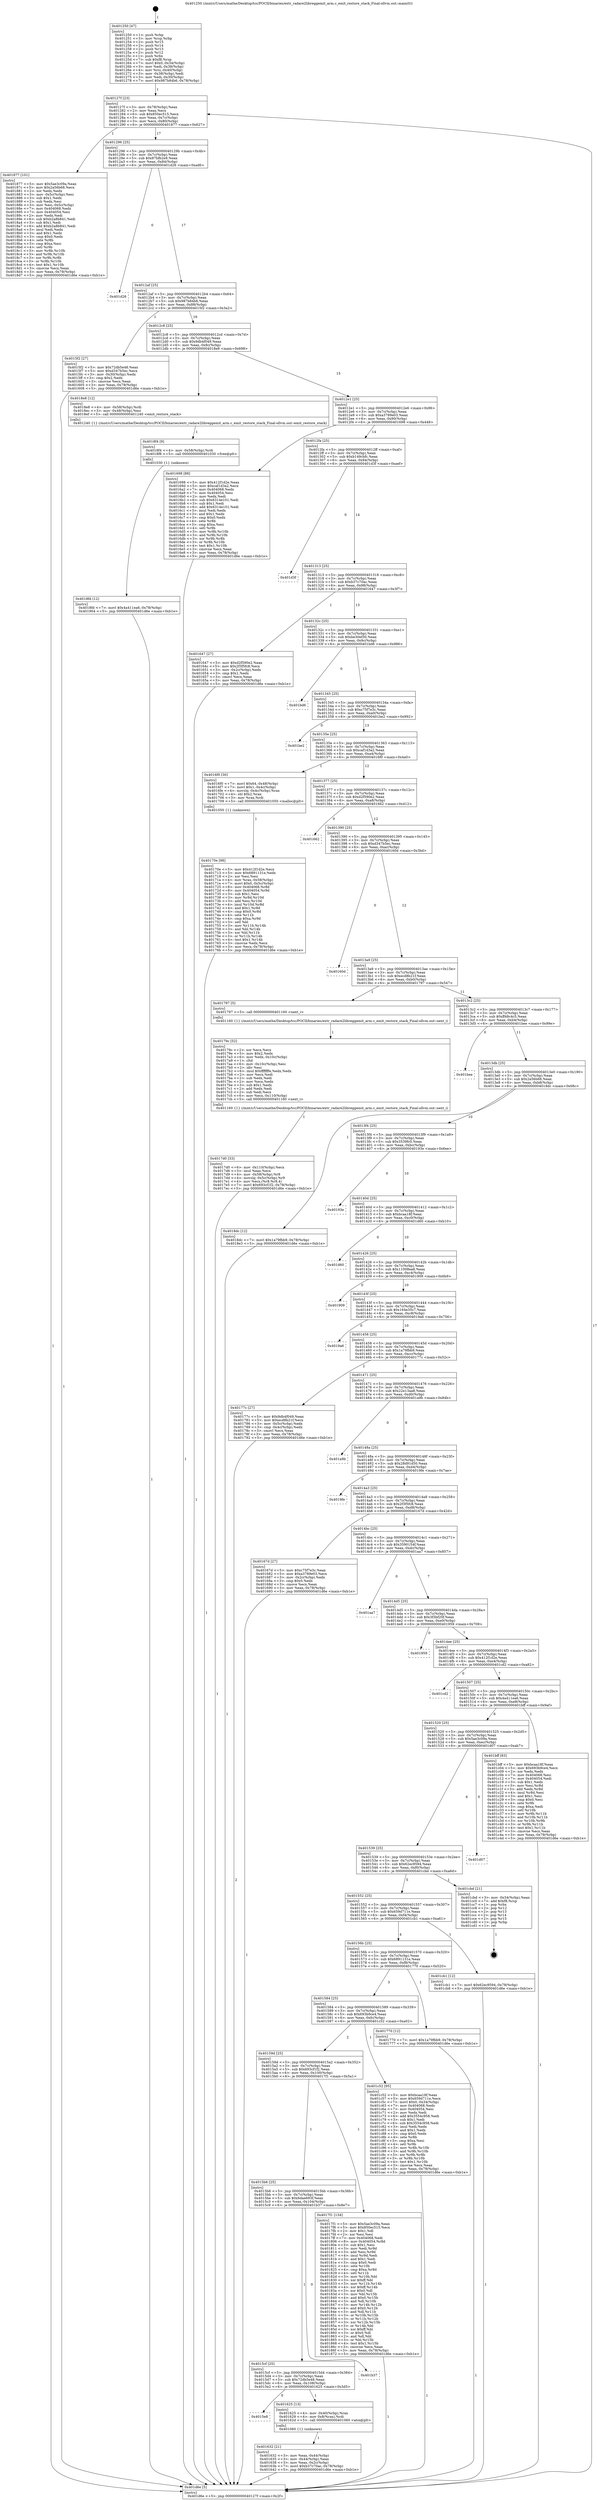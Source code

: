 digraph "0x401250" {
  label = "0x401250 (/mnt/c/Users/mathe/Desktop/tcc/POCII/binaries/extr_radare2libreggemit_arm.c_emit_restore_stack_Final-ollvm.out::main(0))"
  labelloc = "t"
  node[shape=record]

  Entry [label="",width=0.3,height=0.3,shape=circle,fillcolor=black,style=filled]
  "0x40127f" [label="{
     0x40127f [23]\l
     | [instrs]\l
     &nbsp;&nbsp;0x40127f \<+3\>: mov -0x78(%rbp),%eax\l
     &nbsp;&nbsp;0x401282 \<+2\>: mov %eax,%ecx\l
     &nbsp;&nbsp;0x401284 \<+6\>: sub $0x850ec515,%ecx\l
     &nbsp;&nbsp;0x40128a \<+3\>: mov %eax,-0x7c(%rbp)\l
     &nbsp;&nbsp;0x40128d \<+3\>: mov %ecx,-0x80(%rbp)\l
     &nbsp;&nbsp;0x401290 \<+6\>: je 0000000000401877 \<main+0x627\>\l
  }"]
  "0x401877" [label="{
     0x401877 [101]\l
     | [instrs]\l
     &nbsp;&nbsp;0x401877 \<+5\>: mov $0x5ae3c09a,%eax\l
     &nbsp;&nbsp;0x40187c \<+5\>: mov $0x2a56b68,%ecx\l
     &nbsp;&nbsp;0x401881 \<+2\>: xor %edx,%edx\l
     &nbsp;&nbsp;0x401883 \<+3\>: mov -0x5c(%rbp),%esi\l
     &nbsp;&nbsp;0x401886 \<+3\>: sub $0x1,%edx\l
     &nbsp;&nbsp;0x401889 \<+2\>: sub %edx,%esi\l
     &nbsp;&nbsp;0x40188b \<+3\>: mov %esi,-0x5c(%rbp)\l
     &nbsp;&nbsp;0x40188e \<+7\>: mov 0x404068,%edx\l
     &nbsp;&nbsp;0x401895 \<+7\>: mov 0x404054,%esi\l
     &nbsp;&nbsp;0x40189c \<+2\>: mov %edx,%edi\l
     &nbsp;&nbsp;0x40189e \<+6\>: sub $0xb2a8b841,%edi\l
     &nbsp;&nbsp;0x4018a4 \<+3\>: sub $0x1,%edi\l
     &nbsp;&nbsp;0x4018a7 \<+6\>: add $0xb2a8b841,%edi\l
     &nbsp;&nbsp;0x4018ad \<+3\>: imul %edi,%edx\l
     &nbsp;&nbsp;0x4018b0 \<+3\>: and $0x1,%edx\l
     &nbsp;&nbsp;0x4018b3 \<+3\>: cmp $0x0,%edx\l
     &nbsp;&nbsp;0x4018b6 \<+4\>: sete %r8b\l
     &nbsp;&nbsp;0x4018ba \<+3\>: cmp $0xa,%esi\l
     &nbsp;&nbsp;0x4018bd \<+4\>: setl %r9b\l
     &nbsp;&nbsp;0x4018c1 \<+3\>: mov %r8b,%r10b\l
     &nbsp;&nbsp;0x4018c4 \<+3\>: and %r9b,%r10b\l
     &nbsp;&nbsp;0x4018c7 \<+3\>: xor %r9b,%r8b\l
     &nbsp;&nbsp;0x4018ca \<+3\>: or %r8b,%r10b\l
     &nbsp;&nbsp;0x4018cd \<+4\>: test $0x1,%r10b\l
     &nbsp;&nbsp;0x4018d1 \<+3\>: cmovne %ecx,%eax\l
     &nbsp;&nbsp;0x4018d4 \<+3\>: mov %eax,-0x78(%rbp)\l
     &nbsp;&nbsp;0x4018d7 \<+5\>: jmp 0000000000401d6e \<main+0xb1e\>\l
  }"]
  "0x401296" [label="{
     0x401296 [25]\l
     | [instrs]\l
     &nbsp;&nbsp;0x401296 \<+5\>: jmp 000000000040129b \<main+0x4b\>\l
     &nbsp;&nbsp;0x40129b \<+3\>: mov -0x7c(%rbp),%eax\l
     &nbsp;&nbsp;0x40129e \<+5\>: sub $0x87bfb2e9,%eax\l
     &nbsp;&nbsp;0x4012a3 \<+6\>: mov %eax,-0x84(%rbp)\l
     &nbsp;&nbsp;0x4012a9 \<+6\>: je 0000000000401d26 \<main+0xad6\>\l
  }"]
  Exit [label="",width=0.3,height=0.3,shape=circle,fillcolor=black,style=filled,peripheries=2]
  "0x401d26" [label="{
     0x401d26\l
  }", style=dashed]
  "0x4012af" [label="{
     0x4012af [25]\l
     | [instrs]\l
     &nbsp;&nbsp;0x4012af \<+5\>: jmp 00000000004012b4 \<main+0x64\>\l
     &nbsp;&nbsp;0x4012b4 \<+3\>: mov -0x7c(%rbp),%eax\l
     &nbsp;&nbsp;0x4012b7 \<+5\>: sub $0x987b84b6,%eax\l
     &nbsp;&nbsp;0x4012bc \<+6\>: mov %eax,-0x88(%rbp)\l
     &nbsp;&nbsp;0x4012c2 \<+6\>: je 00000000004015f2 \<main+0x3a2\>\l
  }"]
  "0x4018fd" [label="{
     0x4018fd [12]\l
     | [instrs]\l
     &nbsp;&nbsp;0x4018fd \<+7\>: movl $0x4a411ea6,-0x78(%rbp)\l
     &nbsp;&nbsp;0x401904 \<+5\>: jmp 0000000000401d6e \<main+0xb1e\>\l
  }"]
  "0x4015f2" [label="{
     0x4015f2 [27]\l
     | [instrs]\l
     &nbsp;&nbsp;0x4015f2 \<+5\>: mov $0x72db5e48,%eax\l
     &nbsp;&nbsp;0x4015f7 \<+5\>: mov $0xd347b5ec,%ecx\l
     &nbsp;&nbsp;0x4015fc \<+3\>: mov -0x30(%rbp),%edx\l
     &nbsp;&nbsp;0x4015ff \<+3\>: cmp $0x2,%edx\l
     &nbsp;&nbsp;0x401602 \<+3\>: cmovne %ecx,%eax\l
     &nbsp;&nbsp;0x401605 \<+3\>: mov %eax,-0x78(%rbp)\l
     &nbsp;&nbsp;0x401608 \<+5\>: jmp 0000000000401d6e \<main+0xb1e\>\l
  }"]
  "0x4012c8" [label="{
     0x4012c8 [25]\l
     | [instrs]\l
     &nbsp;&nbsp;0x4012c8 \<+5\>: jmp 00000000004012cd \<main+0x7d\>\l
     &nbsp;&nbsp;0x4012cd \<+3\>: mov -0x7c(%rbp),%eax\l
     &nbsp;&nbsp;0x4012d0 \<+5\>: sub $0x9db4f049,%eax\l
     &nbsp;&nbsp;0x4012d5 \<+6\>: mov %eax,-0x8c(%rbp)\l
     &nbsp;&nbsp;0x4012db \<+6\>: je 00000000004018e8 \<main+0x698\>\l
  }"]
  "0x401d6e" [label="{
     0x401d6e [5]\l
     | [instrs]\l
     &nbsp;&nbsp;0x401d6e \<+5\>: jmp 000000000040127f \<main+0x2f\>\l
  }"]
  "0x401250" [label="{
     0x401250 [47]\l
     | [instrs]\l
     &nbsp;&nbsp;0x401250 \<+1\>: push %rbp\l
     &nbsp;&nbsp;0x401251 \<+3\>: mov %rsp,%rbp\l
     &nbsp;&nbsp;0x401254 \<+2\>: push %r15\l
     &nbsp;&nbsp;0x401256 \<+2\>: push %r14\l
     &nbsp;&nbsp;0x401258 \<+2\>: push %r13\l
     &nbsp;&nbsp;0x40125a \<+2\>: push %r12\l
     &nbsp;&nbsp;0x40125c \<+1\>: push %rbx\l
     &nbsp;&nbsp;0x40125d \<+7\>: sub $0xf8,%rsp\l
     &nbsp;&nbsp;0x401264 \<+7\>: movl $0x0,-0x34(%rbp)\l
     &nbsp;&nbsp;0x40126b \<+3\>: mov %edi,-0x38(%rbp)\l
     &nbsp;&nbsp;0x40126e \<+4\>: mov %rsi,-0x40(%rbp)\l
     &nbsp;&nbsp;0x401272 \<+3\>: mov -0x38(%rbp),%edi\l
     &nbsp;&nbsp;0x401275 \<+3\>: mov %edi,-0x30(%rbp)\l
     &nbsp;&nbsp;0x401278 \<+7\>: movl $0x987b84b6,-0x78(%rbp)\l
  }"]
  "0x4018f4" [label="{
     0x4018f4 [9]\l
     | [instrs]\l
     &nbsp;&nbsp;0x4018f4 \<+4\>: mov -0x58(%rbp),%rdi\l
     &nbsp;&nbsp;0x4018f8 \<+5\>: call 0000000000401030 \<free@plt\>\l
     | [calls]\l
     &nbsp;&nbsp;0x401030 \{1\} (unknown)\l
  }"]
  "0x4018e8" [label="{
     0x4018e8 [12]\l
     | [instrs]\l
     &nbsp;&nbsp;0x4018e8 \<+4\>: mov -0x58(%rbp),%rdi\l
     &nbsp;&nbsp;0x4018ec \<+3\>: mov -0x48(%rbp),%esi\l
     &nbsp;&nbsp;0x4018ef \<+5\>: call 0000000000401240 \<emit_restore_stack\>\l
     | [calls]\l
     &nbsp;&nbsp;0x401240 \{1\} (/mnt/c/Users/mathe/Desktop/tcc/POCII/binaries/extr_radare2libreggemit_arm.c_emit_restore_stack_Final-ollvm.out::emit_restore_stack)\l
  }"]
  "0x4012e1" [label="{
     0x4012e1 [25]\l
     | [instrs]\l
     &nbsp;&nbsp;0x4012e1 \<+5\>: jmp 00000000004012e6 \<main+0x96\>\l
     &nbsp;&nbsp;0x4012e6 \<+3\>: mov -0x7c(%rbp),%eax\l
     &nbsp;&nbsp;0x4012e9 \<+5\>: sub $0xa3789e03,%eax\l
     &nbsp;&nbsp;0x4012ee \<+6\>: mov %eax,-0x90(%rbp)\l
     &nbsp;&nbsp;0x4012f4 \<+6\>: je 0000000000401698 \<main+0x448\>\l
  }"]
  "0x4017d0" [label="{
     0x4017d0 [33]\l
     | [instrs]\l
     &nbsp;&nbsp;0x4017d0 \<+6\>: mov -0x110(%rbp),%ecx\l
     &nbsp;&nbsp;0x4017d6 \<+3\>: imul %eax,%ecx\l
     &nbsp;&nbsp;0x4017d9 \<+4\>: mov -0x58(%rbp),%r8\l
     &nbsp;&nbsp;0x4017dd \<+4\>: movslq -0x5c(%rbp),%r9\l
     &nbsp;&nbsp;0x4017e1 \<+4\>: mov %ecx,(%r8,%r9,4)\l
     &nbsp;&nbsp;0x4017e5 \<+7\>: movl $0x693cf1f2,-0x78(%rbp)\l
     &nbsp;&nbsp;0x4017ec \<+5\>: jmp 0000000000401d6e \<main+0xb1e\>\l
  }"]
  "0x401698" [label="{
     0x401698 [88]\l
     | [instrs]\l
     &nbsp;&nbsp;0x401698 \<+5\>: mov $0x412f1d2e,%eax\l
     &nbsp;&nbsp;0x40169d \<+5\>: mov $0xcaf1d3a2,%ecx\l
     &nbsp;&nbsp;0x4016a2 \<+7\>: mov 0x404068,%edx\l
     &nbsp;&nbsp;0x4016a9 \<+7\>: mov 0x404054,%esi\l
     &nbsp;&nbsp;0x4016b0 \<+2\>: mov %edx,%edi\l
     &nbsp;&nbsp;0x4016b2 \<+6\>: sub $0x6314e101,%edi\l
     &nbsp;&nbsp;0x4016b8 \<+3\>: sub $0x1,%edi\l
     &nbsp;&nbsp;0x4016bb \<+6\>: add $0x6314e101,%edi\l
     &nbsp;&nbsp;0x4016c1 \<+3\>: imul %edi,%edx\l
     &nbsp;&nbsp;0x4016c4 \<+3\>: and $0x1,%edx\l
     &nbsp;&nbsp;0x4016c7 \<+3\>: cmp $0x0,%edx\l
     &nbsp;&nbsp;0x4016ca \<+4\>: sete %r8b\l
     &nbsp;&nbsp;0x4016ce \<+3\>: cmp $0xa,%esi\l
     &nbsp;&nbsp;0x4016d1 \<+4\>: setl %r9b\l
     &nbsp;&nbsp;0x4016d5 \<+3\>: mov %r8b,%r10b\l
     &nbsp;&nbsp;0x4016d8 \<+3\>: and %r9b,%r10b\l
     &nbsp;&nbsp;0x4016db \<+3\>: xor %r9b,%r8b\l
     &nbsp;&nbsp;0x4016de \<+3\>: or %r8b,%r10b\l
     &nbsp;&nbsp;0x4016e1 \<+4\>: test $0x1,%r10b\l
     &nbsp;&nbsp;0x4016e5 \<+3\>: cmovne %ecx,%eax\l
     &nbsp;&nbsp;0x4016e8 \<+3\>: mov %eax,-0x78(%rbp)\l
     &nbsp;&nbsp;0x4016eb \<+5\>: jmp 0000000000401d6e \<main+0xb1e\>\l
  }"]
  "0x4012fa" [label="{
     0x4012fa [25]\l
     | [instrs]\l
     &nbsp;&nbsp;0x4012fa \<+5\>: jmp 00000000004012ff \<main+0xaf\>\l
     &nbsp;&nbsp;0x4012ff \<+3\>: mov -0x7c(%rbp),%eax\l
     &nbsp;&nbsp;0x401302 \<+5\>: sub $0xb149cbfc,%eax\l
     &nbsp;&nbsp;0x401307 \<+6\>: mov %eax,-0x94(%rbp)\l
     &nbsp;&nbsp;0x40130d \<+6\>: je 0000000000401d3f \<main+0xaef\>\l
  }"]
  "0x40179c" [label="{
     0x40179c [52]\l
     | [instrs]\l
     &nbsp;&nbsp;0x40179c \<+2\>: xor %ecx,%ecx\l
     &nbsp;&nbsp;0x40179e \<+5\>: mov $0x2,%edx\l
     &nbsp;&nbsp;0x4017a3 \<+6\>: mov %edx,-0x10c(%rbp)\l
     &nbsp;&nbsp;0x4017a9 \<+1\>: cltd\l
     &nbsp;&nbsp;0x4017aa \<+6\>: mov -0x10c(%rbp),%esi\l
     &nbsp;&nbsp;0x4017b0 \<+2\>: idiv %esi\l
     &nbsp;&nbsp;0x4017b2 \<+6\>: imul $0xfffffffe,%edx,%edx\l
     &nbsp;&nbsp;0x4017b8 \<+2\>: mov %ecx,%edi\l
     &nbsp;&nbsp;0x4017ba \<+2\>: sub %edx,%edi\l
     &nbsp;&nbsp;0x4017bc \<+2\>: mov %ecx,%edx\l
     &nbsp;&nbsp;0x4017be \<+3\>: sub $0x1,%edx\l
     &nbsp;&nbsp;0x4017c1 \<+2\>: add %edx,%edi\l
     &nbsp;&nbsp;0x4017c3 \<+2\>: sub %edi,%ecx\l
     &nbsp;&nbsp;0x4017c5 \<+6\>: mov %ecx,-0x110(%rbp)\l
     &nbsp;&nbsp;0x4017cb \<+5\>: call 0000000000401160 \<next_i\>\l
     | [calls]\l
     &nbsp;&nbsp;0x401160 \{1\} (/mnt/c/Users/mathe/Desktop/tcc/POCII/binaries/extr_radare2libreggemit_arm.c_emit_restore_stack_Final-ollvm.out::next_i)\l
  }"]
  "0x401d3f" [label="{
     0x401d3f\l
  }", style=dashed]
  "0x401313" [label="{
     0x401313 [25]\l
     | [instrs]\l
     &nbsp;&nbsp;0x401313 \<+5\>: jmp 0000000000401318 \<main+0xc8\>\l
     &nbsp;&nbsp;0x401318 \<+3\>: mov -0x7c(%rbp),%eax\l
     &nbsp;&nbsp;0x40131b \<+5\>: sub $0xb37c70ac,%eax\l
     &nbsp;&nbsp;0x401320 \<+6\>: mov %eax,-0x98(%rbp)\l
     &nbsp;&nbsp;0x401326 \<+6\>: je 0000000000401647 \<main+0x3f7\>\l
  }"]
  "0x40170e" [label="{
     0x40170e [98]\l
     | [instrs]\l
     &nbsp;&nbsp;0x40170e \<+5\>: mov $0x412f1d2e,%ecx\l
     &nbsp;&nbsp;0x401713 \<+5\>: mov $0x6891131e,%edx\l
     &nbsp;&nbsp;0x401718 \<+2\>: xor %esi,%esi\l
     &nbsp;&nbsp;0x40171a \<+4\>: mov %rax,-0x58(%rbp)\l
     &nbsp;&nbsp;0x40171e \<+7\>: movl $0x0,-0x5c(%rbp)\l
     &nbsp;&nbsp;0x401725 \<+8\>: mov 0x404068,%r8d\l
     &nbsp;&nbsp;0x40172d \<+8\>: mov 0x404054,%r9d\l
     &nbsp;&nbsp;0x401735 \<+3\>: sub $0x1,%esi\l
     &nbsp;&nbsp;0x401738 \<+3\>: mov %r8d,%r10d\l
     &nbsp;&nbsp;0x40173b \<+3\>: add %esi,%r10d\l
     &nbsp;&nbsp;0x40173e \<+4\>: imul %r10d,%r8d\l
     &nbsp;&nbsp;0x401742 \<+4\>: and $0x1,%r8d\l
     &nbsp;&nbsp;0x401746 \<+4\>: cmp $0x0,%r8d\l
     &nbsp;&nbsp;0x40174a \<+4\>: sete %r11b\l
     &nbsp;&nbsp;0x40174e \<+4\>: cmp $0xa,%r9d\l
     &nbsp;&nbsp;0x401752 \<+3\>: setl %bl\l
     &nbsp;&nbsp;0x401755 \<+3\>: mov %r11b,%r14b\l
     &nbsp;&nbsp;0x401758 \<+3\>: and %bl,%r14b\l
     &nbsp;&nbsp;0x40175b \<+3\>: xor %bl,%r11b\l
     &nbsp;&nbsp;0x40175e \<+3\>: or %r11b,%r14b\l
     &nbsp;&nbsp;0x401761 \<+4\>: test $0x1,%r14b\l
     &nbsp;&nbsp;0x401765 \<+3\>: cmovne %edx,%ecx\l
     &nbsp;&nbsp;0x401768 \<+3\>: mov %ecx,-0x78(%rbp)\l
     &nbsp;&nbsp;0x40176b \<+5\>: jmp 0000000000401d6e \<main+0xb1e\>\l
  }"]
  "0x401647" [label="{
     0x401647 [27]\l
     | [instrs]\l
     &nbsp;&nbsp;0x401647 \<+5\>: mov $0xd2f590e2,%eax\l
     &nbsp;&nbsp;0x40164c \<+5\>: mov $0x2f3f5fc8,%ecx\l
     &nbsp;&nbsp;0x401651 \<+3\>: mov -0x2c(%rbp),%edx\l
     &nbsp;&nbsp;0x401654 \<+3\>: cmp $0x1,%edx\l
     &nbsp;&nbsp;0x401657 \<+3\>: cmovl %ecx,%eax\l
     &nbsp;&nbsp;0x40165a \<+3\>: mov %eax,-0x78(%rbp)\l
     &nbsp;&nbsp;0x40165d \<+5\>: jmp 0000000000401d6e \<main+0xb1e\>\l
  }"]
  "0x40132c" [label="{
     0x40132c [25]\l
     | [instrs]\l
     &nbsp;&nbsp;0x40132c \<+5\>: jmp 0000000000401331 \<main+0xe1\>\l
     &nbsp;&nbsp;0x401331 \<+3\>: mov -0x7c(%rbp),%eax\l
     &nbsp;&nbsp;0x401334 \<+5\>: sub $0xbe30ef30,%eax\l
     &nbsp;&nbsp;0x401339 \<+6\>: mov %eax,-0x9c(%rbp)\l
     &nbsp;&nbsp;0x40133f \<+6\>: je 0000000000401bd6 \<main+0x986\>\l
  }"]
  "0x401632" [label="{
     0x401632 [21]\l
     | [instrs]\l
     &nbsp;&nbsp;0x401632 \<+3\>: mov %eax,-0x44(%rbp)\l
     &nbsp;&nbsp;0x401635 \<+3\>: mov -0x44(%rbp),%eax\l
     &nbsp;&nbsp;0x401638 \<+3\>: mov %eax,-0x2c(%rbp)\l
     &nbsp;&nbsp;0x40163b \<+7\>: movl $0xb37c70ac,-0x78(%rbp)\l
     &nbsp;&nbsp;0x401642 \<+5\>: jmp 0000000000401d6e \<main+0xb1e\>\l
  }"]
  "0x401bd6" [label="{
     0x401bd6\l
  }", style=dashed]
  "0x401345" [label="{
     0x401345 [25]\l
     | [instrs]\l
     &nbsp;&nbsp;0x401345 \<+5\>: jmp 000000000040134a \<main+0xfa\>\l
     &nbsp;&nbsp;0x40134a \<+3\>: mov -0x7c(%rbp),%eax\l
     &nbsp;&nbsp;0x40134d \<+5\>: sub $0xc75f7e3c,%eax\l
     &nbsp;&nbsp;0x401352 \<+6\>: mov %eax,-0xa0(%rbp)\l
     &nbsp;&nbsp;0x401358 \<+6\>: je 0000000000401be2 \<main+0x992\>\l
  }"]
  "0x4015e8" [label="{
     0x4015e8\l
  }", style=dashed]
  "0x401be2" [label="{
     0x401be2\l
  }", style=dashed]
  "0x40135e" [label="{
     0x40135e [25]\l
     | [instrs]\l
     &nbsp;&nbsp;0x40135e \<+5\>: jmp 0000000000401363 \<main+0x113\>\l
     &nbsp;&nbsp;0x401363 \<+3\>: mov -0x7c(%rbp),%eax\l
     &nbsp;&nbsp;0x401366 \<+5\>: sub $0xcaf1d3a2,%eax\l
     &nbsp;&nbsp;0x40136b \<+6\>: mov %eax,-0xa4(%rbp)\l
     &nbsp;&nbsp;0x401371 \<+6\>: je 00000000004016f0 \<main+0x4a0\>\l
  }"]
  "0x401625" [label="{
     0x401625 [13]\l
     | [instrs]\l
     &nbsp;&nbsp;0x401625 \<+4\>: mov -0x40(%rbp),%rax\l
     &nbsp;&nbsp;0x401629 \<+4\>: mov 0x8(%rax),%rdi\l
     &nbsp;&nbsp;0x40162d \<+5\>: call 0000000000401060 \<atoi@plt\>\l
     | [calls]\l
     &nbsp;&nbsp;0x401060 \{1\} (unknown)\l
  }"]
  "0x4016f0" [label="{
     0x4016f0 [30]\l
     | [instrs]\l
     &nbsp;&nbsp;0x4016f0 \<+7\>: movl $0x64,-0x48(%rbp)\l
     &nbsp;&nbsp;0x4016f7 \<+7\>: movl $0x1,-0x4c(%rbp)\l
     &nbsp;&nbsp;0x4016fe \<+4\>: movslq -0x4c(%rbp),%rax\l
     &nbsp;&nbsp;0x401702 \<+4\>: shl $0x2,%rax\l
     &nbsp;&nbsp;0x401706 \<+3\>: mov %rax,%rdi\l
     &nbsp;&nbsp;0x401709 \<+5\>: call 0000000000401050 \<malloc@plt\>\l
     | [calls]\l
     &nbsp;&nbsp;0x401050 \{1\} (unknown)\l
  }"]
  "0x401377" [label="{
     0x401377 [25]\l
     | [instrs]\l
     &nbsp;&nbsp;0x401377 \<+5\>: jmp 000000000040137c \<main+0x12c\>\l
     &nbsp;&nbsp;0x40137c \<+3\>: mov -0x7c(%rbp),%eax\l
     &nbsp;&nbsp;0x40137f \<+5\>: sub $0xd2f590e2,%eax\l
     &nbsp;&nbsp;0x401384 \<+6\>: mov %eax,-0xa8(%rbp)\l
     &nbsp;&nbsp;0x40138a \<+6\>: je 0000000000401662 \<main+0x412\>\l
  }"]
  "0x4015cf" [label="{
     0x4015cf [25]\l
     | [instrs]\l
     &nbsp;&nbsp;0x4015cf \<+5\>: jmp 00000000004015d4 \<main+0x384\>\l
     &nbsp;&nbsp;0x4015d4 \<+3\>: mov -0x7c(%rbp),%eax\l
     &nbsp;&nbsp;0x4015d7 \<+5\>: sub $0x72db5e48,%eax\l
     &nbsp;&nbsp;0x4015dc \<+6\>: mov %eax,-0x108(%rbp)\l
     &nbsp;&nbsp;0x4015e2 \<+6\>: je 0000000000401625 \<main+0x3d5\>\l
  }"]
  "0x401662" [label="{
     0x401662\l
  }", style=dashed]
  "0x401390" [label="{
     0x401390 [25]\l
     | [instrs]\l
     &nbsp;&nbsp;0x401390 \<+5\>: jmp 0000000000401395 \<main+0x145\>\l
     &nbsp;&nbsp;0x401395 \<+3\>: mov -0x7c(%rbp),%eax\l
     &nbsp;&nbsp;0x401398 \<+5\>: sub $0xd347b5ec,%eax\l
     &nbsp;&nbsp;0x40139d \<+6\>: mov %eax,-0xac(%rbp)\l
     &nbsp;&nbsp;0x4013a3 \<+6\>: je 000000000040160d \<main+0x3bd\>\l
  }"]
  "0x401b37" [label="{
     0x401b37\l
  }", style=dashed]
  "0x40160d" [label="{
     0x40160d\l
  }", style=dashed]
  "0x4013a9" [label="{
     0x4013a9 [25]\l
     | [instrs]\l
     &nbsp;&nbsp;0x4013a9 \<+5\>: jmp 00000000004013ae \<main+0x15e\>\l
     &nbsp;&nbsp;0x4013ae \<+3\>: mov -0x7c(%rbp),%eax\l
     &nbsp;&nbsp;0x4013b1 \<+5\>: sub $0xecd8b21f,%eax\l
     &nbsp;&nbsp;0x4013b6 \<+6\>: mov %eax,-0xb0(%rbp)\l
     &nbsp;&nbsp;0x4013bc \<+6\>: je 0000000000401797 \<main+0x547\>\l
  }"]
  "0x4015b6" [label="{
     0x4015b6 [25]\l
     | [instrs]\l
     &nbsp;&nbsp;0x4015b6 \<+5\>: jmp 00000000004015bb \<main+0x36b\>\l
     &nbsp;&nbsp;0x4015bb \<+3\>: mov -0x7c(%rbp),%eax\l
     &nbsp;&nbsp;0x4015be \<+5\>: sub $0x6dae693f,%eax\l
     &nbsp;&nbsp;0x4015c3 \<+6\>: mov %eax,-0x104(%rbp)\l
     &nbsp;&nbsp;0x4015c9 \<+6\>: je 0000000000401b37 \<main+0x8e7\>\l
  }"]
  "0x401797" [label="{
     0x401797 [5]\l
     | [instrs]\l
     &nbsp;&nbsp;0x401797 \<+5\>: call 0000000000401160 \<next_i\>\l
     | [calls]\l
     &nbsp;&nbsp;0x401160 \{1\} (/mnt/c/Users/mathe/Desktop/tcc/POCII/binaries/extr_radare2libreggemit_arm.c_emit_restore_stack_Final-ollvm.out::next_i)\l
  }"]
  "0x4013c2" [label="{
     0x4013c2 [25]\l
     | [instrs]\l
     &nbsp;&nbsp;0x4013c2 \<+5\>: jmp 00000000004013c7 \<main+0x177\>\l
     &nbsp;&nbsp;0x4013c7 \<+3\>: mov -0x7c(%rbp),%eax\l
     &nbsp;&nbsp;0x4013ca \<+5\>: sub $0xff48c4c5,%eax\l
     &nbsp;&nbsp;0x4013cf \<+6\>: mov %eax,-0xb4(%rbp)\l
     &nbsp;&nbsp;0x4013d5 \<+6\>: je 0000000000401bee \<main+0x99e\>\l
  }"]
  "0x4017f1" [label="{
     0x4017f1 [134]\l
     | [instrs]\l
     &nbsp;&nbsp;0x4017f1 \<+5\>: mov $0x5ae3c09a,%eax\l
     &nbsp;&nbsp;0x4017f6 \<+5\>: mov $0x850ec515,%ecx\l
     &nbsp;&nbsp;0x4017fb \<+2\>: mov $0x1,%dl\l
     &nbsp;&nbsp;0x4017fd \<+2\>: xor %esi,%esi\l
     &nbsp;&nbsp;0x4017ff \<+7\>: mov 0x404068,%edi\l
     &nbsp;&nbsp;0x401806 \<+8\>: mov 0x404054,%r8d\l
     &nbsp;&nbsp;0x40180e \<+3\>: sub $0x1,%esi\l
     &nbsp;&nbsp;0x401811 \<+3\>: mov %edi,%r9d\l
     &nbsp;&nbsp;0x401814 \<+3\>: add %esi,%r9d\l
     &nbsp;&nbsp;0x401817 \<+4\>: imul %r9d,%edi\l
     &nbsp;&nbsp;0x40181b \<+3\>: and $0x1,%edi\l
     &nbsp;&nbsp;0x40181e \<+3\>: cmp $0x0,%edi\l
     &nbsp;&nbsp;0x401821 \<+4\>: sete %r10b\l
     &nbsp;&nbsp;0x401825 \<+4\>: cmp $0xa,%r8d\l
     &nbsp;&nbsp;0x401829 \<+4\>: setl %r11b\l
     &nbsp;&nbsp;0x40182d \<+3\>: mov %r10b,%bl\l
     &nbsp;&nbsp;0x401830 \<+3\>: xor $0xff,%bl\l
     &nbsp;&nbsp;0x401833 \<+3\>: mov %r11b,%r14b\l
     &nbsp;&nbsp;0x401836 \<+4\>: xor $0xff,%r14b\l
     &nbsp;&nbsp;0x40183a \<+3\>: xor $0x0,%dl\l
     &nbsp;&nbsp;0x40183d \<+3\>: mov %bl,%r15b\l
     &nbsp;&nbsp;0x401840 \<+4\>: and $0x0,%r15b\l
     &nbsp;&nbsp;0x401844 \<+3\>: and %dl,%r10b\l
     &nbsp;&nbsp;0x401847 \<+3\>: mov %r14b,%r12b\l
     &nbsp;&nbsp;0x40184a \<+4\>: and $0x0,%r12b\l
     &nbsp;&nbsp;0x40184e \<+3\>: and %dl,%r11b\l
     &nbsp;&nbsp;0x401851 \<+3\>: or %r10b,%r15b\l
     &nbsp;&nbsp;0x401854 \<+3\>: or %r11b,%r12b\l
     &nbsp;&nbsp;0x401857 \<+3\>: xor %r12b,%r15b\l
     &nbsp;&nbsp;0x40185a \<+3\>: or %r14b,%bl\l
     &nbsp;&nbsp;0x40185d \<+3\>: xor $0xff,%bl\l
     &nbsp;&nbsp;0x401860 \<+3\>: or $0x0,%dl\l
     &nbsp;&nbsp;0x401863 \<+2\>: and %dl,%bl\l
     &nbsp;&nbsp;0x401865 \<+3\>: or %bl,%r15b\l
     &nbsp;&nbsp;0x401868 \<+4\>: test $0x1,%r15b\l
     &nbsp;&nbsp;0x40186c \<+3\>: cmovne %ecx,%eax\l
     &nbsp;&nbsp;0x40186f \<+3\>: mov %eax,-0x78(%rbp)\l
     &nbsp;&nbsp;0x401872 \<+5\>: jmp 0000000000401d6e \<main+0xb1e\>\l
  }"]
  "0x401bee" [label="{
     0x401bee\l
  }", style=dashed]
  "0x4013db" [label="{
     0x4013db [25]\l
     | [instrs]\l
     &nbsp;&nbsp;0x4013db \<+5\>: jmp 00000000004013e0 \<main+0x190\>\l
     &nbsp;&nbsp;0x4013e0 \<+3\>: mov -0x7c(%rbp),%eax\l
     &nbsp;&nbsp;0x4013e3 \<+5\>: sub $0x2a56b68,%eax\l
     &nbsp;&nbsp;0x4013e8 \<+6\>: mov %eax,-0xb8(%rbp)\l
     &nbsp;&nbsp;0x4013ee \<+6\>: je 00000000004018dc \<main+0x68c\>\l
  }"]
  "0x40159d" [label="{
     0x40159d [25]\l
     | [instrs]\l
     &nbsp;&nbsp;0x40159d \<+5\>: jmp 00000000004015a2 \<main+0x352\>\l
     &nbsp;&nbsp;0x4015a2 \<+3\>: mov -0x7c(%rbp),%eax\l
     &nbsp;&nbsp;0x4015a5 \<+5\>: sub $0x693cf1f2,%eax\l
     &nbsp;&nbsp;0x4015aa \<+6\>: mov %eax,-0x100(%rbp)\l
     &nbsp;&nbsp;0x4015b0 \<+6\>: je 00000000004017f1 \<main+0x5a1\>\l
  }"]
  "0x4018dc" [label="{
     0x4018dc [12]\l
     | [instrs]\l
     &nbsp;&nbsp;0x4018dc \<+7\>: movl $0x1a79fbb9,-0x78(%rbp)\l
     &nbsp;&nbsp;0x4018e3 \<+5\>: jmp 0000000000401d6e \<main+0xb1e\>\l
  }"]
  "0x4013f4" [label="{
     0x4013f4 [25]\l
     | [instrs]\l
     &nbsp;&nbsp;0x4013f4 \<+5\>: jmp 00000000004013f9 \<main+0x1a9\>\l
     &nbsp;&nbsp;0x4013f9 \<+3\>: mov -0x7c(%rbp),%eax\l
     &nbsp;&nbsp;0x4013fc \<+5\>: sub $0x3539fc0,%eax\l
     &nbsp;&nbsp;0x401401 \<+6\>: mov %eax,-0xbc(%rbp)\l
     &nbsp;&nbsp;0x401407 \<+6\>: je 000000000040193e \<main+0x6ee\>\l
  }"]
  "0x401c52" [label="{
     0x401c52 [95]\l
     | [instrs]\l
     &nbsp;&nbsp;0x401c52 \<+5\>: mov $0xbcaa18f,%eax\l
     &nbsp;&nbsp;0x401c57 \<+5\>: mov $0x659d711e,%ecx\l
     &nbsp;&nbsp;0x401c5c \<+7\>: movl $0x0,-0x34(%rbp)\l
     &nbsp;&nbsp;0x401c63 \<+7\>: mov 0x404068,%edx\l
     &nbsp;&nbsp;0x401c6a \<+7\>: mov 0x404054,%esi\l
     &nbsp;&nbsp;0x401c71 \<+2\>: mov %edx,%edi\l
     &nbsp;&nbsp;0x401c73 \<+6\>: add $0x3554c958,%edi\l
     &nbsp;&nbsp;0x401c79 \<+3\>: sub $0x1,%edi\l
     &nbsp;&nbsp;0x401c7c \<+6\>: sub $0x3554c958,%edi\l
     &nbsp;&nbsp;0x401c82 \<+3\>: imul %edi,%edx\l
     &nbsp;&nbsp;0x401c85 \<+3\>: and $0x1,%edx\l
     &nbsp;&nbsp;0x401c88 \<+3\>: cmp $0x0,%edx\l
     &nbsp;&nbsp;0x401c8b \<+4\>: sete %r8b\l
     &nbsp;&nbsp;0x401c8f \<+3\>: cmp $0xa,%esi\l
     &nbsp;&nbsp;0x401c92 \<+4\>: setl %r9b\l
     &nbsp;&nbsp;0x401c96 \<+3\>: mov %r8b,%r10b\l
     &nbsp;&nbsp;0x401c99 \<+3\>: and %r9b,%r10b\l
     &nbsp;&nbsp;0x401c9c \<+3\>: xor %r9b,%r8b\l
     &nbsp;&nbsp;0x401c9f \<+3\>: or %r8b,%r10b\l
     &nbsp;&nbsp;0x401ca2 \<+4\>: test $0x1,%r10b\l
     &nbsp;&nbsp;0x401ca6 \<+3\>: cmovne %ecx,%eax\l
     &nbsp;&nbsp;0x401ca9 \<+3\>: mov %eax,-0x78(%rbp)\l
     &nbsp;&nbsp;0x401cac \<+5\>: jmp 0000000000401d6e \<main+0xb1e\>\l
  }"]
  "0x40193e" [label="{
     0x40193e\l
  }", style=dashed]
  "0x40140d" [label="{
     0x40140d [25]\l
     | [instrs]\l
     &nbsp;&nbsp;0x40140d \<+5\>: jmp 0000000000401412 \<main+0x1c2\>\l
     &nbsp;&nbsp;0x401412 \<+3\>: mov -0x7c(%rbp),%eax\l
     &nbsp;&nbsp;0x401415 \<+5\>: sub $0xbcaa18f,%eax\l
     &nbsp;&nbsp;0x40141a \<+6\>: mov %eax,-0xc0(%rbp)\l
     &nbsp;&nbsp;0x401420 \<+6\>: je 0000000000401d60 \<main+0xb10\>\l
  }"]
  "0x401584" [label="{
     0x401584 [25]\l
     | [instrs]\l
     &nbsp;&nbsp;0x401584 \<+5\>: jmp 0000000000401589 \<main+0x339\>\l
     &nbsp;&nbsp;0x401589 \<+3\>: mov -0x7c(%rbp),%eax\l
     &nbsp;&nbsp;0x40158c \<+5\>: sub $0x693b9ce4,%eax\l
     &nbsp;&nbsp;0x401591 \<+6\>: mov %eax,-0xfc(%rbp)\l
     &nbsp;&nbsp;0x401597 \<+6\>: je 0000000000401c52 \<main+0xa02\>\l
  }"]
  "0x401d60" [label="{
     0x401d60\l
  }", style=dashed]
  "0x401426" [label="{
     0x401426 [25]\l
     | [instrs]\l
     &nbsp;&nbsp;0x401426 \<+5\>: jmp 000000000040142b \<main+0x1db\>\l
     &nbsp;&nbsp;0x40142b \<+3\>: mov -0x7c(%rbp),%eax\l
     &nbsp;&nbsp;0x40142e \<+5\>: sub $0x11008ea8,%eax\l
     &nbsp;&nbsp;0x401433 \<+6\>: mov %eax,-0xc4(%rbp)\l
     &nbsp;&nbsp;0x401439 \<+6\>: je 0000000000401909 \<main+0x6b9\>\l
  }"]
  "0x401770" [label="{
     0x401770 [12]\l
     | [instrs]\l
     &nbsp;&nbsp;0x401770 \<+7\>: movl $0x1a79fbb9,-0x78(%rbp)\l
     &nbsp;&nbsp;0x401777 \<+5\>: jmp 0000000000401d6e \<main+0xb1e\>\l
  }"]
  "0x401909" [label="{
     0x401909\l
  }", style=dashed]
  "0x40143f" [label="{
     0x40143f [25]\l
     | [instrs]\l
     &nbsp;&nbsp;0x40143f \<+5\>: jmp 0000000000401444 \<main+0x1f4\>\l
     &nbsp;&nbsp;0x401444 \<+3\>: mov -0x7c(%rbp),%eax\l
     &nbsp;&nbsp;0x401447 \<+5\>: sub $0x164e35c7,%eax\l
     &nbsp;&nbsp;0x40144c \<+6\>: mov %eax,-0xc8(%rbp)\l
     &nbsp;&nbsp;0x401452 \<+6\>: je 00000000004019a6 \<main+0x756\>\l
  }"]
  "0x40156b" [label="{
     0x40156b [25]\l
     | [instrs]\l
     &nbsp;&nbsp;0x40156b \<+5\>: jmp 0000000000401570 \<main+0x320\>\l
     &nbsp;&nbsp;0x401570 \<+3\>: mov -0x7c(%rbp),%eax\l
     &nbsp;&nbsp;0x401573 \<+5\>: sub $0x6891131e,%eax\l
     &nbsp;&nbsp;0x401578 \<+6\>: mov %eax,-0xf8(%rbp)\l
     &nbsp;&nbsp;0x40157e \<+6\>: je 0000000000401770 \<main+0x520\>\l
  }"]
  "0x4019a6" [label="{
     0x4019a6\l
  }", style=dashed]
  "0x401458" [label="{
     0x401458 [25]\l
     | [instrs]\l
     &nbsp;&nbsp;0x401458 \<+5\>: jmp 000000000040145d \<main+0x20d\>\l
     &nbsp;&nbsp;0x40145d \<+3\>: mov -0x7c(%rbp),%eax\l
     &nbsp;&nbsp;0x401460 \<+5\>: sub $0x1a79fbb9,%eax\l
     &nbsp;&nbsp;0x401465 \<+6\>: mov %eax,-0xcc(%rbp)\l
     &nbsp;&nbsp;0x40146b \<+6\>: je 000000000040177c \<main+0x52c\>\l
  }"]
  "0x401cb1" [label="{
     0x401cb1 [12]\l
     | [instrs]\l
     &nbsp;&nbsp;0x401cb1 \<+7\>: movl $0x62ec9594,-0x78(%rbp)\l
     &nbsp;&nbsp;0x401cb8 \<+5\>: jmp 0000000000401d6e \<main+0xb1e\>\l
  }"]
  "0x40177c" [label="{
     0x40177c [27]\l
     | [instrs]\l
     &nbsp;&nbsp;0x40177c \<+5\>: mov $0x9db4f049,%eax\l
     &nbsp;&nbsp;0x401781 \<+5\>: mov $0xecd8b21f,%ecx\l
     &nbsp;&nbsp;0x401786 \<+3\>: mov -0x5c(%rbp),%edx\l
     &nbsp;&nbsp;0x401789 \<+3\>: cmp -0x4c(%rbp),%edx\l
     &nbsp;&nbsp;0x40178c \<+3\>: cmovl %ecx,%eax\l
     &nbsp;&nbsp;0x40178f \<+3\>: mov %eax,-0x78(%rbp)\l
     &nbsp;&nbsp;0x401792 \<+5\>: jmp 0000000000401d6e \<main+0xb1e\>\l
  }"]
  "0x401471" [label="{
     0x401471 [25]\l
     | [instrs]\l
     &nbsp;&nbsp;0x401471 \<+5\>: jmp 0000000000401476 \<main+0x226\>\l
     &nbsp;&nbsp;0x401476 \<+3\>: mov -0x7c(%rbp),%eax\l
     &nbsp;&nbsp;0x401479 \<+5\>: sub $0x22e13aa8,%eax\l
     &nbsp;&nbsp;0x40147e \<+6\>: mov %eax,-0xd0(%rbp)\l
     &nbsp;&nbsp;0x401484 \<+6\>: je 0000000000401a9b \<main+0x84b\>\l
  }"]
  "0x401552" [label="{
     0x401552 [25]\l
     | [instrs]\l
     &nbsp;&nbsp;0x401552 \<+5\>: jmp 0000000000401557 \<main+0x307\>\l
     &nbsp;&nbsp;0x401557 \<+3\>: mov -0x7c(%rbp),%eax\l
     &nbsp;&nbsp;0x40155a \<+5\>: sub $0x659d711e,%eax\l
     &nbsp;&nbsp;0x40155f \<+6\>: mov %eax,-0xf4(%rbp)\l
     &nbsp;&nbsp;0x401565 \<+6\>: je 0000000000401cb1 \<main+0xa61\>\l
  }"]
  "0x401a9b" [label="{
     0x401a9b\l
  }", style=dashed]
  "0x40148a" [label="{
     0x40148a [25]\l
     | [instrs]\l
     &nbsp;&nbsp;0x40148a \<+5\>: jmp 000000000040148f \<main+0x23f\>\l
     &nbsp;&nbsp;0x40148f \<+3\>: mov -0x7c(%rbp),%eax\l
     &nbsp;&nbsp;0x401492 \<+5\>: sub $0x28d91d50,%eax\l
     &nbsp;&nbsp;0x401497 \<+6\>: mov %eax,-0xd4(%rbp)\l
     &nbsp;&nbsp;0x40149d \<+6\>: je 00000000004019fe \<main+0x7ae\>\l
  }"]
  "0x401cbd" [label="{
     0x401cbd [21]\l
     | [instrs]\l
     &nbsp;&nbsp;0x401cbd \<+3\>: mov -0x34(%rbp),%eax\l
     &nbsp;&nbsp;0x401cc0 \<+7\>: add $0xf8,%rsp\l
     &nbsp;&nbsp;0x401cc7 \<+1\>: pop %rbx\l
     &nbsp;&nbsp;0x401cc8 \<+2\>: pop %r12\l
     &nbsp;&nbsp;0x401cca \<+2\>: pop %r13\l
     &nbsp;&nbsp;0x401ccc \<+2\>: pop %r14\l
     &nbsp;&nbsp;0x401cce \<+2\>: pop %r15\l
     &nbsp;&nbsp;0x401cd0 \<+1\>: pop %rbp\l
     &nbsp;&nbsp;0x401cd1 \<+1\>: ret\l
  }"]
  "0x4019fe" [label="{
     0x4019fe\l
  }", style=dashed]
  "0x4014a3" [label="{
     0x4014a3 [25]\l
     | [instrs]\l
     &nbsp;&nbsp;0x4014a3 \<+5\>: jmp 00000000004014a8 \<main+0x258\>\l
     &nbsp;&nbsp;0x4014a8 \<+3\>: mov -0x7c(%rbp),%eax\l
     &nbsp;&nbsp;0x4014ab \<+5\>: sub $0x2f3f5fc8,%eax\l
     &nbsp;&nbsp;0x4014b0 \<+6\>: mov %eax,-0xd8(%rbp)\l
     &nbsp;&nbsp;0x4014b6 \<+6\>: je 000000000040167d \<main+0x42d\>\l
  }"]
  "0x401539" [label="{
     0x401539 [25]\l
     | [instrs]\l
     &nbsp;&nbsp;0x401539 \<+5\>: jmp 000000000040153e \<main+0x2ee\>\l
     &nbsp;&nbsp;0x40153e \<+3\>: mov -0x7c(%rbp),%eax\l
     &nbsp;&nbsp;0x401541 \<+5\>: sub $0x62ec9594,%eax\l
     &nbsp;&nbsp;0x401546 \<+6\>: mov %eax,-0xf0(%rbp)\l
     &nbsp;&nbsp;0x40154c \<+6\>: je 0000000000401cbd \<main+0xa6d\>\l
  }"]
  "0x40167d" [label="{
     0x40167d [27]\l
     | [instrs]\l
     &nbsp;&nbsp;0x40167d \<+5\>: mov $0xc75f7e3c,%eax\l
     &nbsp;&nbsp;0x401682 \<+5\>: mov $0xa3789e03,%ecx\l
     &nbsp;&nbsp;0x401687 \<+3\>: mov -0x2c(%rbp),%edx\l
     &nbsp;&nbsp;0x40168a \<+3\>: cmp $0x0,%edx\l
     &nbsp;&nbsp;0x40168d \<+3\>: cmove %ecx,%eax\l
     &nbsp;&nbsp;0x401690 \<+3\>: mov %eax,-0x78(%rbp)\l
     &nbsp;&nbsp;0x401693 \<+5\>: jmp 0000000000401d6e \<main+0xb1e\>\l
  }"]
  "0x4014bc" [label="{
     0x4014bc [25]\l
     | [instrs]\l
     &nbsp;&nbsp;0x4014bc \<+5\>: jmp 00000000004014c1 \<main+0x271\>\l
     &nbsp;&nbsp;0x4014c1 \<+3\>: mov -0x7c(%rbp),%eax\l
     &nbsp;&nbsp;0x4014c4 \<+5\>: sub $0x3590154f,%eax\l
     &nbsp;&nbsp;0x4014c9 \<+6\>: mov %eax,-0xdc(%rbp)\l
     &nbsp;&nbsp;0x4014cf \<+6\>: je 0000000000401aa7 \<main+0x857\>\l
  }"]
  "0x401d07" [label="{
     0x401d07\l
  }", style=dashed]
  "0x401aa7" [label="{
     0x401aa7\l
  }", style=dashed]
  "0x4014d5" [label="{
     0x4014d5 [25]\l
     | [instrs]\l
     &nbsp;&nbsp;0x4014d5 \<+5\>: jmp 00000000004014da \<main+0x28a\>\l
     &nbsp;&nbsp;0x4014da \<+3\>: mov -0x7c(%rbp),%eax\l
     &nbsp;&nbsp;0x4014dd \<+5\>: sub $0x3f3bf20f,%eax\l
     &nbsp;&nbsp;0x4014e2 \<+6\>: mov %eax,-0xe0(%rbp)\l
     &nbsp;&nbsp;0x4014e8 \<+6\>: je 0000000000401959 \<main+0x709\>\l
  }"]
  "0x401520" [label="{
     0x401520 [25]\l
     | [instrs]\l
     &nbsp;&nbsp;0x401520 \<+5\>: jmp 0000000000401525 \<main+0x2d5\>\l
     &nbsp;&nbsp;0x401525 \<+3\>: mov -0x7c(%rbp),%eax\l
     &nbsp;&nbsp;0x401528 \<+5\>: sub $0x5ae3c09a,%eax\l
     &nbsp;&nbsp;0x40152d \<+6\>: mov %eax,-0xec(%rbp)\l
     &nbsp;&nbsp;0x401533 \<+6\>: je 0000000000401d07 \<main+0xab7\>\l
  }"]
  "0x401959" [label="{
     0x401959\l
  }", style=dashed]
  "0x4014ee" [label="{
     0x4014ee [25]\l
     | [instrs]\l
     &nbsp;&nbsp;0x4014ee \<+5\>: jmp 00000000004014f3 \<main+0x2a3\>\l
     &nbsp;&nbsp;0x4014f3 \<+3\>: mov -0x7c(%rbp),%eax\l
     &nbsp;&nbsp;0x4014f6 \<+5\>: sub $0x412f1d2e,%eax\l
     &nbsp;&nbsp;0x4014fb \<+6\>: mov %eax,-0xe4(%rbp)\l
     &nbsp;&nbsp;0x401501 \<+6\>: je 0000000000401cd2 \<main+0xa82\>\l
  }"]
  "0x401bff" [label="{
     0x401bff [83]\l
     | [instrs]\l
     &nbsp;&nbsp;0x401bff \<+5\>: mov $0xbcaa18f,%eax\l
     &nbsp;&nbsp;0x401c04 \<+5\>: mov $0x693b9ce4,%ecx\l
     &nbsp;&nbsp;0x401c09 \<+2\>: xor %edx,%edx\l
     &nbsp;&nbsp;0x401c0b \<+7\>: mov 0x404068,%esi\l
     &nbsp;&nbsp;0x401c12 \<+7\>: mov 0x404054,%edi\l
     &nbsp;&nbsp;0x401c19 \<+3\>: sub $0x1,%edx\l
     &nbsp;&nbsp;0x401c1c \<+3\>: mov %esi,%r8d\l
     &nbsp;&nbsp;0x401c1f \<+3\>: add %edx,%r8d\l
     &nbsp;&nbsp;0x401c22 \<+4\>: imul %r8d,%esi\l
     &nbsp;&nbsp;0x401c26 \<+3\>: and $0x1,%esi\l
     &nbsp;&nbsp;0x401c29 \<+3\>: cmp $0x0,%esi\l
     &nbsp;&nbsp;0x401c2c \<+4\>: sete %r9b\l
     &nbsp;&nbsp;0x401c30 \<+3\>: cmp $0xa,%edi\l
     &nbsp;&nbsp;0x401c33 \<+4\>: setl %r10b\l
     &nbsp;&nbsp;0x401c37 \<+3\>: mov %r9b,%r11b\l
     &nbsp;&nbsp;0x401c3a \<+3\>: and %r10b,%r11b\l
     &nbsp;&nbsp;0x401c3d \<+3\>: xor %r10b,%r9b\l
     &nbsp;&nbsp;0x401c40 \<+3\>: or %r9b,%r11b\l
     &nbsp;&nbsp;0x401c43 \<+4\>: test $0x1,%r11b\l
     &nbsp;&nbsp;0x401c47 \<+3\>: cmovne %ecx,%eax\l
     &nbsp;&nbsp;0x401c4a \<+3\>: mov %eax,-0x78(%rbp)\l
     &nbsp;&nbsp;0x401c4d \<+5\>: jmp 0000000000401d6e \<main+0xb1e\>\l
  }"]
  "0x401cd2" [label="{
     0x401cd2\l
  }", style=dashed]
  "0x401507" [label="{
     0x401507 [25]\l
     | [instrs]\l
     &nbsp;&nbsp;0x401507 \<+5\>: jmp 000000000040150c \<main+0x2bc\>\l
     &nbsp;&nbsp;0x40150c \<+3\>: mov -0x7c(%rbp),%eax\l
     &nbsp;&nbsp;0x40150f \<+5\>: sub $0x4a411ea6,%eax\l
     &nbsp;&nbsp;0x401514 \<+6\>: mov %eax,-0xe8(%rbp)\l
     &nbsp;&nbsp;0x40151a \<+6\>: je 0000000000401bff \<main+0x9af\>\l
  }"]
  Entry -> "0x401250" [label=" 1"]
  "0x40127f" -> "0x401877" [label=" 1"]
  "0x40127f" -> "0x401296" [label=" 17"]
  "0x401cbd" -> Exit [label=" 1"]
  "0x401296" -> "0x401d26" [label=" 0"]
  "0x401296" -> "0x4012af" [label=" 17"]
  "0x401cb1" -> "0x401d6e" [label=" 1"]
  "0x4012af" -> "0x4015f2" [label=" 1"]
  "0x4012af" -> "0x4012c8" [label=" 16"]
  "0x4015f2" -> "0x401d6e" [label=" 1"]
  "0x401250" -> "0x40127f" [label=" 1"]
  "0x401d6e" -> "0x40127f" [label=" 17"]
  "0x401c52" -> "0x401d6e" [label=" 1"]
  "0x4012c8" -> "0x4018e8" [label=" 1"]
  "0x4012c8" -> "0x4012e1" [label=" 15"]
  "0x401bff" -> "0x401d6e" [label=" 1"]
  "0x4012e1" -> "0x401698" [label=" 1"]
  "0x4012e1" -> "0x4012fa" [label=" 14"]
  "0x4018fd" -> "0x401d6e" [label=" 1"]
  "0x4012fa" -> "0x401d3f" [label=" 0"]
  "0x4012fa" -> "0x401313" [label=" 14"]
  "0x4018f4" -> "0x4018fd" [label=" 1"]
  "0x401313" -> "0x401647" [label=" 1"]
  "0x401313" -> "0x40132c" [label=" 13"]
  "0x4018e8" -> "0x4018f4" [label=" 1"]
  "0x40132c" -> "0x401bd6" [label=" 0"]
  "0x40132c" -> "0x401345" [label=" 13"]
  "0x4018dc" -> "0x401d6e" [label=" 1"]
  "0x401345" -> "0x401be2" [label=" 0"]
  "0x401345" -> "0x40135e" [label=" 13"]
  "0x401877" -> "0x401d6e" [label=" 1"]
  "0x40135e" -> "0x4016f0" [label=" 1"]
  "0x40135e" -> "0x401377" [label=" 12"]
  "0x4017f1" -> "0x401d6e" [label=" 1"]
  "0x401377" -> "0x401662" [label=" 0"]
  "0x401377" -> "0x401390" [label=" 12"]
  "0x40179c" -> "0x4017d0" [label=" 1"]
  "0x401390" -> "0x40160d" [label=" 0"]
  "0x401390" -> "0x4013a9" [label=" 12"]
  "0x401797" -> "0x40179c" [label=" 1"]
  "0x4013a9" -> "0x401797" [label=" 1"]
  "0x4013a9" -> "0x4013c2" [label=" 11"]
  "0x401770" -> "0x401d6e" [label=" 1"]
  "0x4013c2" -> "0x401bee" [label=" 0"]
  "0x4013c2" -> "0x4013db" [label=" 11"]
  "0x40170e" -> "0x401d6e" [label=" 1"]
  "0x4013db" -> "0x4018dc" [label=" 1"]
  "0x4013db" -> "0x4013f4" [label=" 10"]
  "0x401698" -> "0x401d6e" [label=" 1"]
  "0x4013f4" -> "0x40193e" [label=" 0"]
  "0x4013f4" -> "0x40140d" [label=" 10"]
  "0x40167d" -> "0x401d6e" [label=" 1"]
  "0x40140d" -> "0x401d60" [label=" 0"]
  "0x40140d" -> "0x401426" [label=" 10"]
  "0x401632" -> "0x401d6e" [label=" 1"]
  "0x401426" -> "0x401909" [label=" 0"]
  "0x401426" -> "0x40143f" [label=" 10"]
  "0x401625" -> "0x401632" [label=" 1"]
  "0x40143f" -> "0x4019a6" [label=" 0"]
  "0x40143f" -> "0x401458" [label=" 10"]
  "0x4015cf" -> "0x401625" [label=" 1"]
  "0x401458" -> "0x40177c" [label=" 2"]
  "0x401458" -> "0x401471" [label=" 8"]
  "0x4017d0" -> "0x401d6e" [label=" 1"]
  "0x401471" -> "0x401a9b" [label=" 0"]
  "0x401471" -> "0x40148a" [label=" 8"]
  "0x4015b6" -> "0x401b37" [label=" 0"]
  "0x40148a" -> "0x4019fe" [label=" 0"]
  "0x40148a" -> "0x4014a3" [label=" 8"]
  "0x40177c" -> "0x401d6e" [label=" 2"]
  "0x4014a3" -> "0x40167d" [label=" 1"]
  "0x4014a3" -> "0x4014bc" [label=" 7"]
  "0x40159d" -> "0x4017f1" [label=" 1"]
  "0x4014bc" -> "0x401aa7" [label=" 0"]
  "0x4014bc" -> "0x4014d5" [label=" 7"]
  "0x4016f0" -> "0x40170e" [label=" 1"]
  "0x4014d5" -> "0x401959" [label=" 0"]
  "0x4014d5" -> "0x4014ee" [label=" 7"]
  "0x401584" -> "0x401c52" [label=" 1"]
  "0x4014ee" -> "0x401cd2" [label=" 0"]
  "0x4014ee" -> "0x401507" [label=" 7"]
  "0x401647" -> "0x401d6e" [label=" 1"]
  "0x401507" -> "0x401bff" [label=" 1"]
  "0x401507" -> "0x401520" [label=" 6"]
  "0x401584" -> "0x40159d" [label=" 2"]
  "0x401520" -> "0x401d07" [label=" 0"]
  "0x401520" -> "0x401539" [label=" 6"]
  "0x40159d" -> "0x4015b6" [label=" 1"]
  "0x401539" -> "0x401cbd" [label=" 1"]
  "0x401539" -> "0x401552" [label=" 5"]
  "0x4015b6" -> "0x4015cf" [label=" 1"]
  "0x401552" -> "0x401cb1" [label=" 1"]
  "0x401552" -> "0x40156b" [label=" 4"]
  "0x4015cf" -> "0x4015e8" [label=" 0"]
  "0x40156b" -> "0x401770" [label=" 1"]
  "0x40156b" -> "0x401584" [label=" 3"]
}
